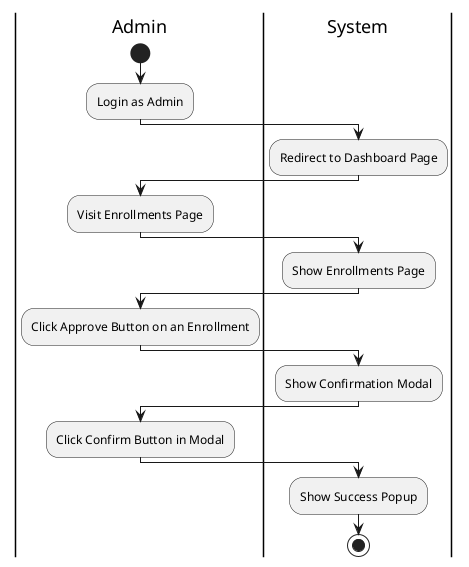 @startuml Approve Enrollment
|Admin|
start
:Login as Admin;
|System|
:Redirect to Dashboard Page;
|Admin|
:Visit Enrollments Page;
|System|
:Show Enrollments Page;
|Admin|
:Click Approve Button on an Enrollment;
|System|
:Show Confirmation Modal;
|Admin|
:Click Confirm Button in Modal;
|System|
:Show Success Popup;
stop
@enduml
